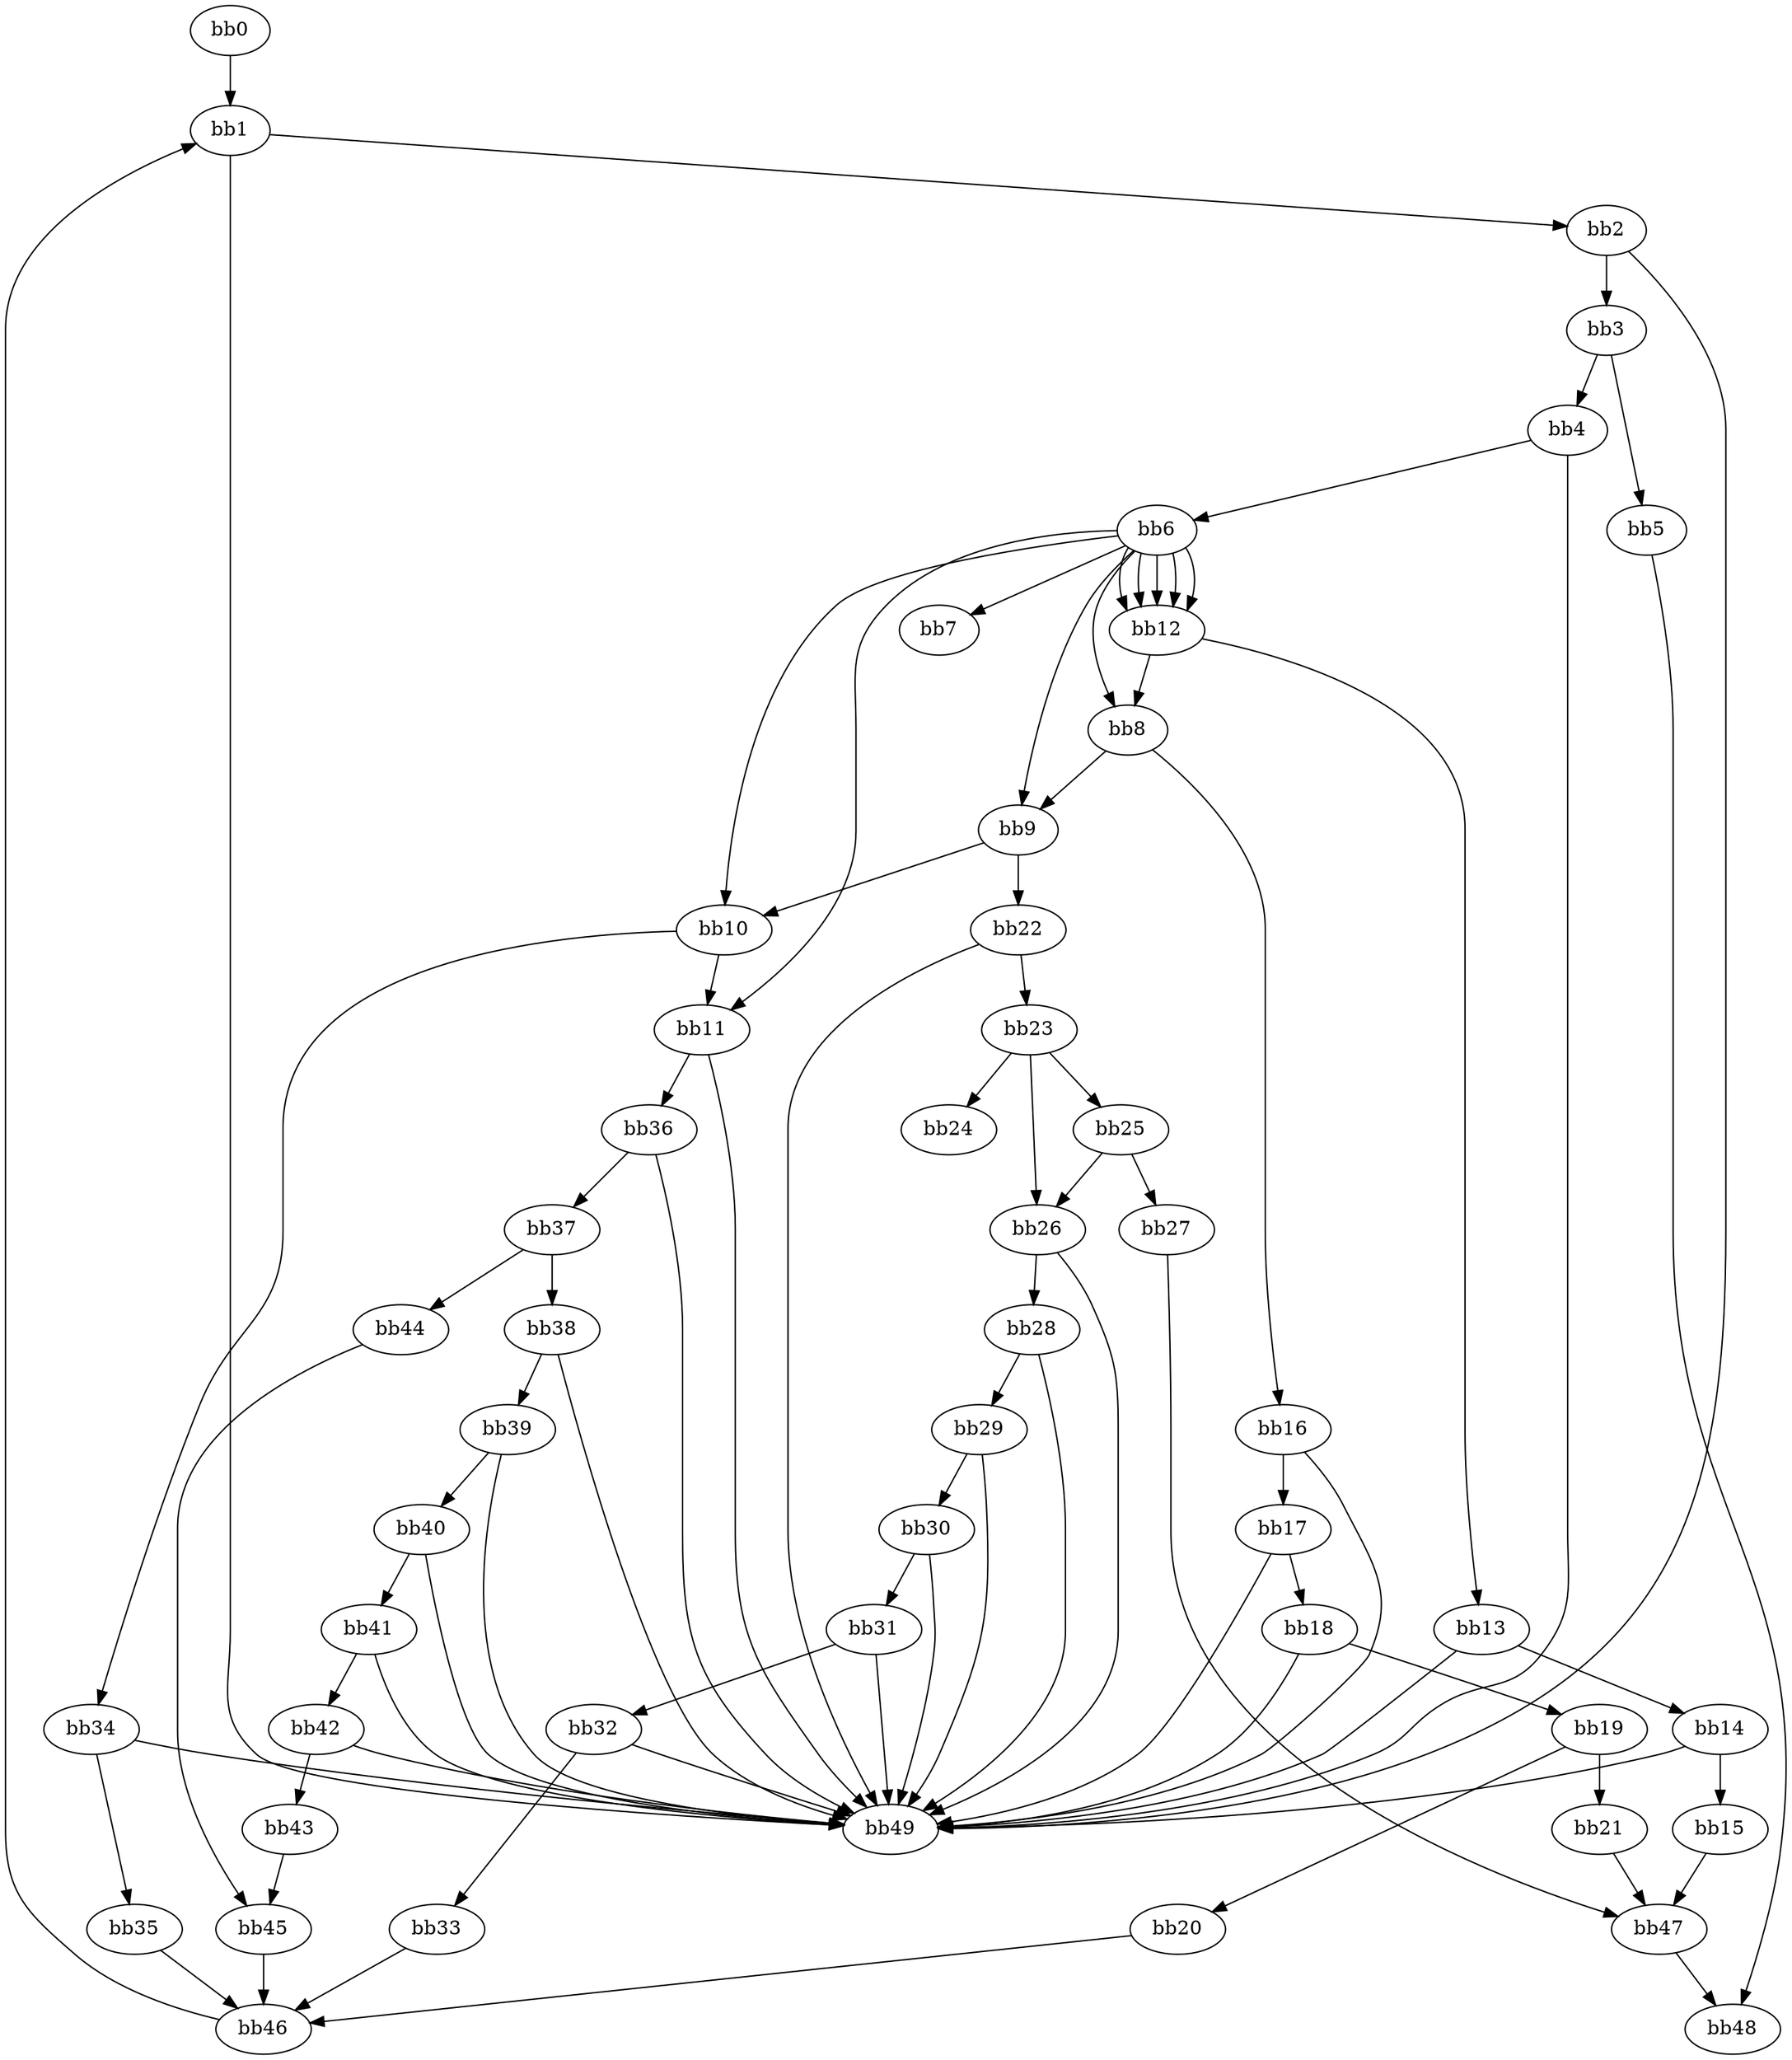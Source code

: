 digraph {
    0 [ label = "bb0\l" ]
    1 [ label = "bb1\l" ]
    2 [ label = "bb2\l" ]
    3 [ label = "bb3\l" ]
    4 [ label = "bb4\l" ]
    5 [ label = "bb5\l" ]
    6 [ label = "bb6\l" ]
    7 [ label = "bb7\l" ]
    8 [ label = "bb8\l" ]
    9 [ label = "bb9\l" ]
    10 [ label = "bb10\l" ]
    11 [ label = "bb11\l" ]
    12 [ label = "bb12\l" ]
    13 [ label = "bb13\l" ]
    14 [ label = "bb14\l" ]
    15 [ label = "bb15\l" ]
    16 [ label = "bb16\l" ]
    17 [ label = "bb17\l" ]
    18 [ label = "bb18\l" ]
    19 [ label = "bb19\l" ]
    20 [ label = "bb20\l" ]
    21 [ label = "bb21\l" ]
    22 [ label = "bb22\l" ]
    23 [ label = "bb23\l" ]
    24 [ label = "bb24\l" ]
    25 [ label = "bb25\l" ]
    26 [ label = "bb26\l" ]
    27 [ label = "bb27\l" ]
    28 [ label = "bb28\l" ]
    29 [ label = "bb29\l" ]
    30 [ label = "bb30\l" ]
    31 [ label = "bb31\l" ]
    32 [ label = "bb32\l" ]
    33 [ label = "bb33\l" ]
    34 [ label = "bb34\l" ]
    35 [ label = "bb35\l" ]
    36 [ label = "bb36\l" ]
    37 [ label = "bb37\l" ]
    38 [ label = "bb38\l" ]
    39 [ label = "bb39\l" ]
    40 [ label = "bb40\l" ]
    41 [ label = "bb41\l" ]
    42 [ label = "bb42\l" ]
    43 [ label = "bb43\l" ]
    44 [ label = "bb44\l" ]
    45 [ label = "bb45\l" ]
    46 [ label = "bb46\l" ]
    47 [ label = "bb47\l" ]
    48 [ label = "bb48\l" ]
    49 [ label = "bb49\l" ]
    0 -> 1 [ ]
    1 -> 2 [ ]
    1 -> 49 [ ]
    2 -> 3 [ ]
    2 -> 49 [ ]
    3 -> 4 [ ]
    3 -> 5 [ ]
    4 -> 6 [ ]
    4 -> 49 [ ]
    5 -> 48 [ ]
    6 -> 7 [ ]
    6 -> 8 [ ]
    6 -> 9 [ ]
    6 -> 10 [ ]
    6 -> 11 [ ]
    6 -> 12 [ ]
    6 -> 12 [ ]
    6 -> 12 [ ]
    6 -> 12 [ ]
    6 -> 12 [ ]
    8 -> 9 [ ]
    8 -> 16 [ ]
    9 -> 10 [ ]
    9 -> 22 [ ]
    10 -> 11 [ ]
    10 -> 34 [ ]
    11 -> 36 [ ]
    11 -> 49 [ ]
    12 -> 8 [ ]
    12 -> 13 [ ]
    13 -> 14 [ ]
    13 -> 49 [ ]
    14 -> 15 [ ]
    14 -> 49 [ ]
    15 -> 47 [ ]
    16 -> 17 [ ]
    16 -> 49 [ ]
    17 -> 18 [ ]
    17 -> 49 [ ]
    18 -> 19 [ ]
    18 -> 49 [ ]
    19 -> 20 [ ]
    19 -> 21 [ ]
    20 -> 46 [ ]
    21 -> 47 [ ]
    22 -> 23 [ ]
    22 -> 49 [ ]
    23 -> 24 [ ]
    23 -> 25 [ ]
    23 -> 26 [ ]
    25 -> 26 [ ]
    25 -> 27 [ ]
    26 -> 28 [ ]
    26 -> 49 [ ]
    27 -> 47 [ ]
    28 -> 29 [ ]
    28 -> 49 [ ]
    29 -> 30 [ ]
    29 -> 49 [ ]
    30 -> 31 [ ]
    30 -> 49 [ ]
    31 -> 32 [ ]
    31 -> 49 [ ]
    32 -> 33 [ ]
    32 -> 49 [ ]
    33 -> 46 [ ]
    34 -> 35 [ ]
    34 -> 49 [ ]
    35 -> 46 [ ]
    36 -> 37 [ ]
    36 -> 49 [ ]
    37 -> 38 [ ]
    37 -> 44 [ ]
    38 -> 39 [ ]
    38 -> 49 [ ]
    39 -> 40 [ ]
    39 -> 49 [ ]
    40 -> 41 [ ]
    40 -> 49 [ ]
    41 -> 42 [ ]
    41 -> 49 [ ]
    42 -> 43 [ ]
    42 -> 49 [ ]
    43 -> 45 [ ]
    44 -> 45 [ ]
    45 -> 46 [ ]
    46 -> 1 [ ]
    47 -> 48 [ ]
}

